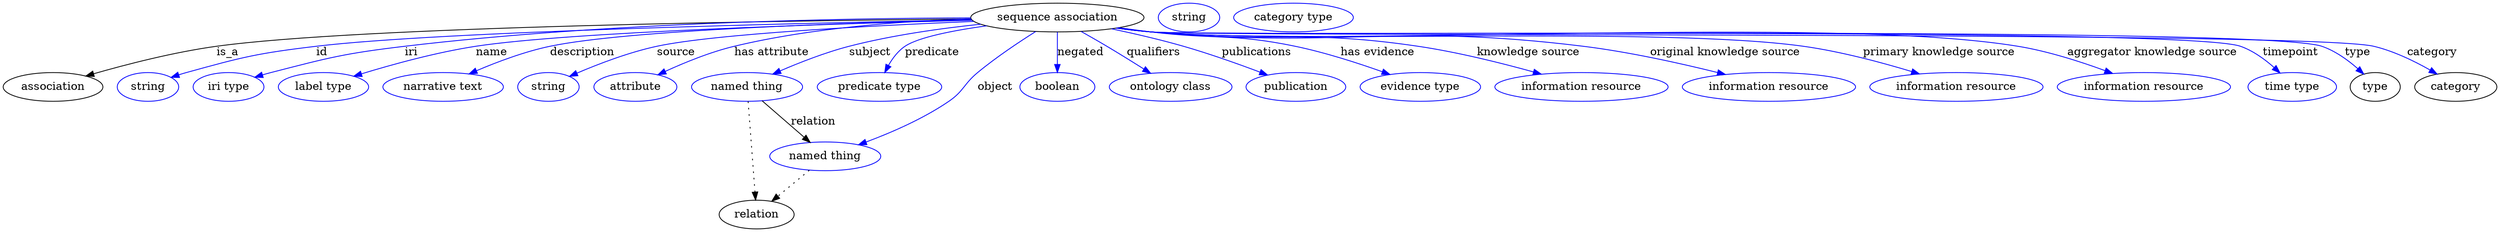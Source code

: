 digraph {
	graph [bb="0,0,3123.7,283"];
	node [label="\N"];
	"sequence association"	[height=0.5,
		label="sequence association",
		pos="1320.4,265",
		width=3.015];
	association	[height=0.5,
		pos="62.394,178",
		width=1.7332];
	"sequence association" -> association	[label=is_a,
		lp="281.39,221.5",
		pos="e,103.53,191.69 1212.1,263.23 981.29,261.12 447.25,253.65 267.39,229 214.08,221.69 154.46,206.31 113.32,194.52"];
	id	[color=blue,
		height=0.5,
		label=string,
		pos="181.39,178",
		width=1.0652];
	"sequence association" -> id	[color=blue,
		label=id,
		lp="399.39,221.5",
		pos="e,210.38,190 1213.2,262.14 1004,258.15 548.28,247.6 392.39,229 319,220.25 300.63,215.72 229.39,196 226.28,195.14 223.09,194.18 219.89,\
193.16",
		style=solid];
	iri	[color=blue,
		height=0.5,
		label="iri type",
		pos="282.39,178",
		width=1.2277];
	"sequence association" -> iri	[color=blue,
		label=iri,
		lp="511.39,221.5",
		pos="e,315.3,190.21 1211.6,264.55 1054.6,264.17 755.74,259.01 503.39,229 427.83,220.01 409.08,214.99 335.39,196 332.02,195.13 328.54,\
194.17 325.05,193.16",
		style=solid];
	name	[color=blue,
		height=0.5,
		label="label type",
		pos="401.39,178",
		width=1.5707];
	"sequence association" -> name	[color=blue,
		label=name,
		lp="612.39,221.5",
		pos="e,439.32,191.43 1213.7,261.6 1041.2,257.25 708.87,246.85 592.39,229 542.79,221.4 487.45,206.14 449.16,194.46",
		style=solid];
	description	[color=blue,
		height=0.5,
		label="narrative text",
		pos="551.39,178",
		width=2.0943];
	"sequence association" -> description	[color=blue,
		label=description,
		lp="724.89,221.5",
		pos="e,583.63,194.3 1213.2,262.04 1058.9,258.54 782.2,249.57 684.39,229 652.82,222.36 618.79,209.45 593.06,198.42",
		style=solid];
	source	[color=blue,
		height=0.5,
		label=string,
		pos="683.39,178",
		width=1.0652];
	"sequence association" -> source	[color=blue,
		label=source,
		lp="842.39,221.5",
		pos="e,709.62,191.27 1215.5,260.2 1091.2,255.08 891.47,244.74 818.39,229 783.58,221.5 745.69,206.86 718.94,195.35",
		style=solid];
	"has attribute"	[color=blue,
		height=0.5,
		label=attribute,
		pos="791.39,178",
		width=1.4443];
	"sequence association" -> "has attribute"	[color=blue,
		label="has attribute",
		lp="962.39,221.5",
		pos="e,819.66,193.22 1212,263.32 1129.6,260.73 1014.1,252.6 915.39,229 885.3,221.8 852.92,208.54 828.8,197.49",
		style=solid];
	subject	[color=blue,
		height=0.5,
		label="named thing",
		pos="931.39,178",
		width=1.9318];
	"sequence association" -> subject	[color=blue,
		label=subject,
		lp="1085.4,221.5",
		pos="e,963.57,194.05 1224.2,256.64 1174.4,251.45 1113.1,242.87 1059.4,229 1029.7,221.33 997.6,208.77 972.96,198.16",
		style=solid];
	predicate	[color=blue,
		height=0.5,
		label="predicate type",
		pos="1097.4,178",
		width=2.1665];
	"sequence association" -> predicate	[color=blue,
		label=predicate,
		lp="1163.4,221.5",
		pos="e,1104,196.02 1231.7,254.62 1190.3,248.88 1146.4,240.42 1129.4,229 1120.6,223.12 1113.8,213.94 1108.7,205.04",
		style=solid];
	object	[color=blue,
		height=0.5,
		label="named thing",
		pos="1029.4,91",
		width=1.9318];
	"sequence association" -> object	[color=blue,
		label=object,
		lp="1242.4,178",
		pos="e,1071,105.47 1293.1,247.41 1272.4,234.38 1243.7,215.27 1220.4,196 1203,181.57 1203.1,172.77 1184.4,160 1152.3,138.07 1112,120.64 \
1080.5,108.92",
		style=solid];
	negated	[color=blue,
		height=0.5,
		label=boolean,
		pos="1320.4,178",
		width=1.2999];
	"sequence association" -> negated	[color=blue,
		label=negated,
		lp="1349.4,221.5",
		pos="e,1320.4,196.18 1320.4,246.8 1320.4,235.16 1320.4,219.55 1320.4,206.24",
		style=solid];
	qualifiers	[color=blue,
		height=0.5,
		label="ontology class",
		pos="1461.4,178",
		width=2.1304];
	"sequence association" -> qualifiers	[color=blue,
		label=qualifiers,
		lp="1440.9,221.5",
		pos="e,1436.7,195.09 1350.2,247.57 1360.5,241.81 1372,235.22 1382.4,229 1397.5,219.98 1413.9,209.64 1427.9,200.72",
		style=solid];
	publications	[color=blue,
		height=0.5,
		label=publication,
		pos="1618.4,178",
		width=1.7332];
	"sequence association" -> publications	[color=blue,
		label=publications,
		lp="1569.4,221.5",
		pos="e,1583.1,192.98 1388.5,250.85 1416.6,244.94 1449.2,237.4 1478.4,229 1510.6,219.71 1546.3,206.96 1573.5,196.66",
		style=solid];
	"has evidence"	[color=blue,
		height=0.5,
		label="evidence type",
		pos="1774.4,178",
		width=2.0943];
	"sequence association" -> "has evidence"	[color=blue,
		label="has evidence",
		lp="1720.9,221.5",
		pos="e,1736.3,193.6 1397.8,252.37 1411.3,250.47 1425.2,248.61 1438.4,247 1517.8,237.3 1539.1,245.22 1617.4,229 1654.8,221.25 1695.9,207.98 \
1726.7,197.06",
		style=solid];
	"knowledge source"	[color=blue,
		height=0.5,
		label="information resource",
		pos="1976.4,178",
		width=3.015];
	"sequence association" -> "knowledge source"	[color=blue,
		label="knowledge source",
		lp="1909.9,221.5",
		pos="e,1925.9,194.08 1396.1,252.07 1410.2,250.15 1424.7,248.35 1438.4,247 1585.9,232.42 1624.8,250.65 1771.4,229 1820.8,221.71 1875.7,\
208.01 1916.2,196.8",
		style=solid];
	"original knowledge source"	[color=blue,
		height=0.5,
		label="information resource",
		pos="2211.4,178",
		width=3.015];
	"sequence association" -> "original knowledge source"	[color=blue,
		label="original knowledge source",
		lp="2156.4,221.5",
		pos="e,2156.8,193.6 1395.5,251.92 1409.7,249.99 1424.5,248.23 1438.4,247 1677.6,225.85 1740.1,258.31 1978.4,229 2036,221.92 2100.4,207.6 \
2146.9,196.09",
		style=solid];
	"primary knowledge source"	[color=blue,
		height=0.5,
		label="information resource",
		pos="2446.4,178",
		width=3.015];
	"sequence association" -> "primary knowledge source"	[color=blue,
		label="primary knowledge source",
		lp="2424.4,221.5",
		pos="e,2400.1,194.31 1394.8,251.88 1409.2,249.93 1424.3,248.17 1438.4,247 1619.2,232.04 2074.8,254.02 2254.4,229 2300.9,222.52 2352.3,\
208.77 2390.2,197.32",
		style=solid];
	"aggregator knowledge source"	[color=blue,
		height=0.5,
		label="information resource",
		pos="2681.4,178",
		width=3.015];
	"sequence association" -> "aggregator knowledge source"	[color=blue,
		label="aggregator knowledge source",
		lp="2691.9,221.5",
		pos="e,2642.2,194.9 1394.8,251.82 1409.2,249.87 1424.3,248.13 1438.4,247 1678.8,227.77 2285.4,267.78 2523.4,229 2560.9,222.88 2601.8,\
209.75 2632.6,198.48",
		style=solid];
	timepoint	[color=blue,
		height=0.5,
		label="time type",
		pos="2867.4,178",
		width=1.5346];
	"sequence association" -> timepoint	[color=blue,
		label=timepoint,
		lp="2865.4,221.5",
		pos="e,2852.1,195.47 1394.5,251.82 1409,249.86 1424.2,248.11 1438.4,247 1513.9,241.08 2730.8,253.88 2802.4,229 2818.1,223.53 2833.1,212.62 \
2844.6,202.38",
		style=solid];
	type	[height=0.5,
		pos="2971.4,178",
		width=0.86659];
	"sequence association" -> type	[color=blue,
		label=type,
		lp="2949.4,221.5",
		pos="e,2957.1,194.02 1394.5,251.81 1409,249.85 1424.2,248.11 1438.4,247 1519.6,240.68 2827.3,255.14 2904.4,229 2921.3,223.27 2937.4,211.5 \
2949.6,200.81",
		style=solid];
	category	[height=0.5,
		pos="3072.4,178",
		width=1.4263];
	"sequence association" -> category	[color=blue,
		label=category,
		lp="3042.9,221.5",
		pos="e,3049,194.09 1394.5,251.81 1409,249.85 1424.2,248.1 1438.4,247 1523.2,240.42 2886.6,248.54 2969.4,229 2994.4,223.09 3020.5,210.36 \
3040.1,199.23",
		style=solid];
	subject -> object	[label=relation,
		lp="1014.4,134.5",
		pos="e,1010.6,108.34 950.29,160.61 965.2,147.68 986.19,129.47 1002.8,115.07"];
	relation	[height=0.5,
		pos="943.39,18",
		width=1.2999];
	subject -> relation	[pos="e,942.09,36.188 932.7,159.79 934.78,132.48 938.84,78.994 941.31,46.38",
		style=dotted];
	object -> relation	[pos="e,962.35,34.647 1009.4,73.533 997.81,63.922 982.97,51.669 970.3,41.213",
		style=dotted];
	association_type	[color=blue,
		height=0.5,
		label=string,
		pos="1485.4,265",
		width=1.0652];
	association_category	[color=blue,
		height=0.5,
		label="category type",
		pos="1616.4,265",
		width=2.0762];
}
